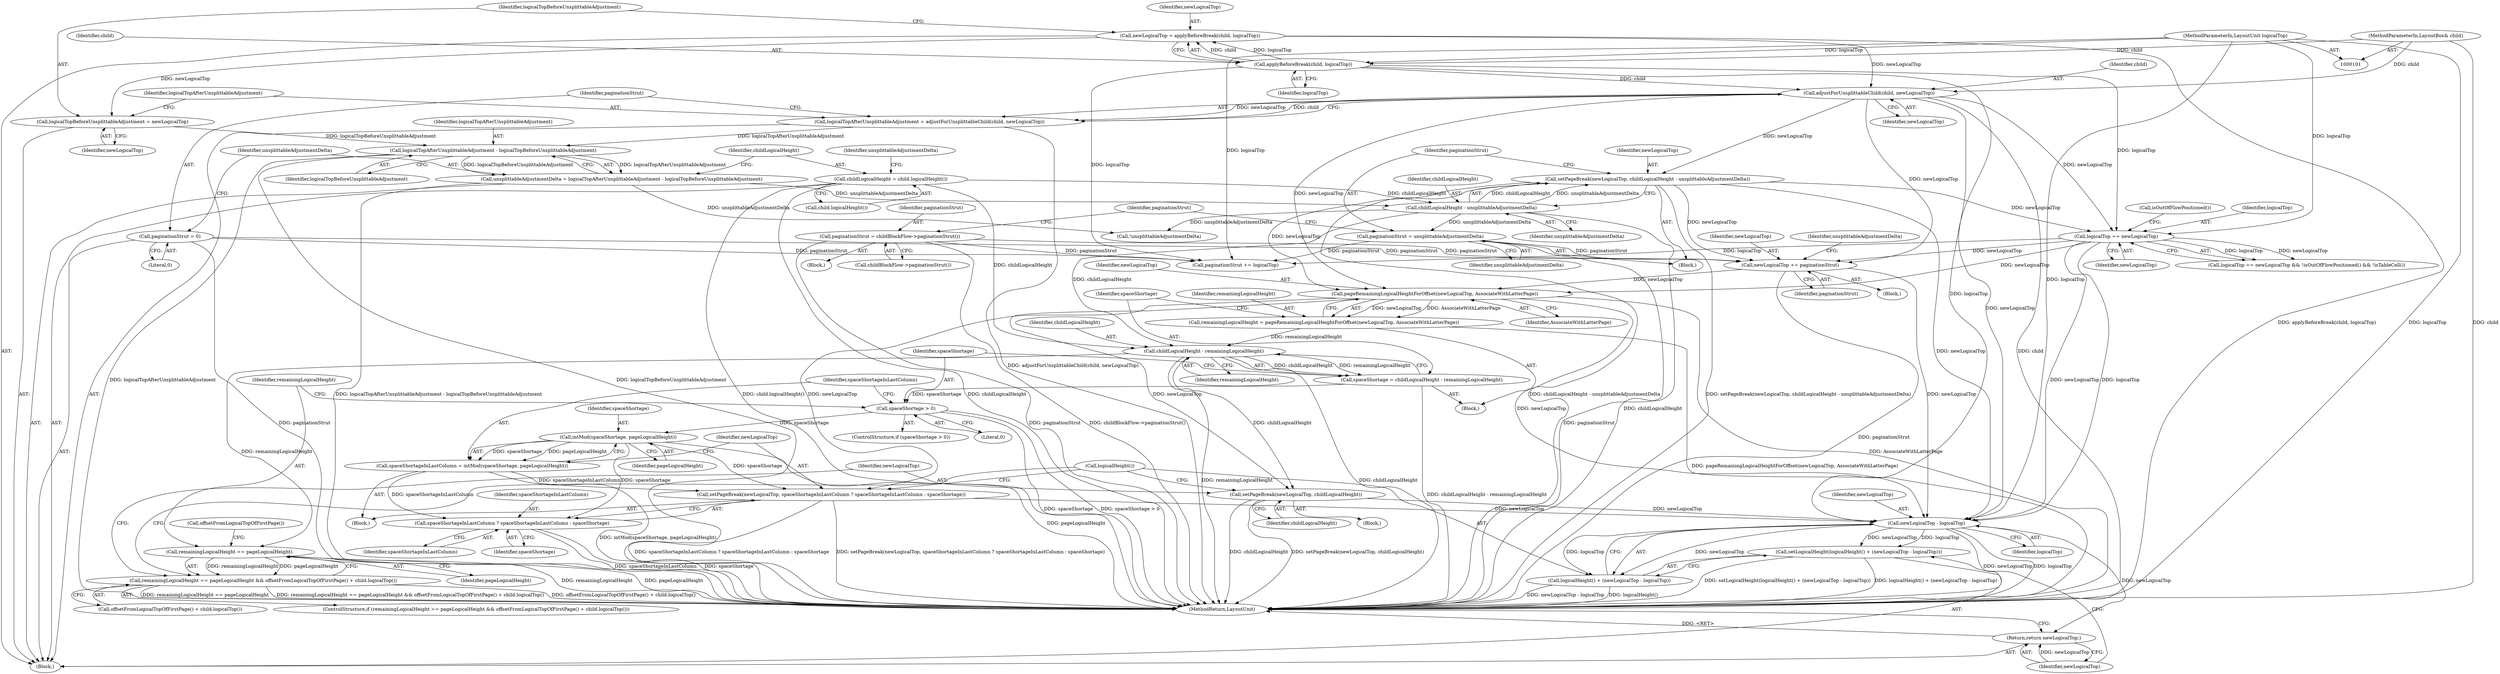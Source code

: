 digraph "1_Chrome_ce70785c73a2b7cf2b34de0d8439ca31929b4743@API" {
"1000210" [label="(Call,pageRemainingLogicalHeightForOffset(newLogicalTop, AssociateWithLatterPage))"];
"1000128" [label="(Call,adjustForUnsplittableChild(child, newLogicalTop))"];
"1000118" [label="(Call,applyBeforeBreak(child, logicalTop))"];
"1000103" [label="(MethodParameterIn,LayoutBox& child)"];
"1000102" [label="(MethodParameterIn,LayoutUnit logicalTop)"];
"1000116" [label="(Call,newLogicalTop = applyBeforeBreak(child, logicalTop))"];
"1000148" [label="(Call,setPageBreak(newLogicalTop, childLogicalHeight - unsplittableAdjustmentDelta))"];
"1000150" [label="(Call,childLogicalHeight - unsplittableAdjustmentDelta)"];
"1000142" [label="(Call,childLogicalHeight = child.logicalHeight())"];
"1000136" [label="(Call,unsplittableAdjustmentDelta = logicalTopAfterUnsplittableAdjustment - logicalTopBeforeUnsplittableAdjustment)"];
"1000138" [label="(Call,logicalTopAfterUnsplittableAdjustment - logicalTopBeforeUnsplittableAdjustment)"];
"1000126" [label="(Call,logicalTopAfterUnsplittableAdjustment = adjustForUnsplittableChild(child, newLogicalTop))"];
"1000122" [label="(Call,logicalTopBeforeUnsplittableAdjustment = newLogicalTop)"];
"1000172" [label="(Call,logicalTop == newLogicalTop)"];
"1000197" [label="(Call,newLogicalTop += paginationStrut)"];
"1000132" [label="(Call,paginationStrut = 0)"];
"1000153" [label="(Call,paginationStrut = unsplittableAdjustmentDelta)"];
"1000162" [label="(Call,paginationStrut = childBlockFlow->paginationStrut())"];
"1000208" [label="(Call,remainingLogicalHeight = pageRemainingLogicalHeightForOffset(newLogicalTop, AssociateWithLatterPage))"];
"1000216" [label="(Call,childLogicalHeight - remainingLogicalHeight)"];
"1000214" [label="(Call,spaceShortage = childLogicalHeight - remainingLogicalHeight)"];
"1000220" [label="(Call,spaceShortage > 0)"];
"1000227" [label="(Call,intMod(spaceShortage, pageLogicalHeight))"];
"1000225" [label="(Call,spaceShortageInLastColumn = intMod(spaceShortage, pageLogicalHeight))"];
"1000230" [label="(Call,setPageBreak(newLogicalTop, spaceShortageInLastColumn ? spaceShortageInLastColumn : spaceShortage))"];
"1000252" [label="(Call,newLogicalTop - logicalTop)"];
"1000249" [label="(Call,setLogicalHeight(logicalHeight() + (newLogicalTop - logicalTop)))"];
"1000250" [label="(Call,logicalHeight() + (newLogicalTop - logicalTop))"];
"1000255" [label="(Return,return newLogicalTop;)"];
"1000232" [label="(Call,spaceShortageInLastColumn ? spaceShortageInLastColumn : spaceShortage)"];
"1000239" [label="(Call,remainingLogicalHeight == pageLogicalHeight)"];
"1000238" [label="(Call,remainingLogicalHeight == pageLogicalHeight && offsetFromLogicalTopOfFirstPage() + child.logicalTop())"];
"1000246" [label="(Call,setPageBreak(newLogicalTop, childLogicalHeight))"];
"1000246" [label="(Call,setPageBreak(newLogicalTop, childLogicalHeight))"];
"1000249" [label="(Call,setLogicalHeight(logicalHeight() + (newLogicalTop - logicalTop)))"];
"1000228" [label="(Identifier,spaceShortage)"];
"1000142" [label="(Call,childLogicalHeight = child.logicalHeight())"];
"1000105" [label="(Block,)"];
"1000140" [label="(Identifier,logicalTopBeforeUnsplittableAdjustment)"];
"1000153" [label="(Call,paginationStrut = unsplittableAdjustmentDelta)"];
"1000103" [label="(MethodParameterIn,LayoutBox& child)"];
"1000235" [label="(Identifier,spaceShortage)"];
"1000123" [label="(Identifier,logicalTopBeforeUnsplittableAdjustment)"];
"1000155" [label="(Identifier,unsplittableAdjustmentDelta)"];
"1000251" [label="(Call,logicalHeight())"];
"1000177" [label="(Call,isOutOfFlowPositioned())"];
"1000150" [label="(Call,childLogicalHeight - unsplittableAdjustmentDelta)"];
"1000216" [label="(Call,childLogicalHeight - remainingLogicalHeight)"];
"1000257" [label="(MethodReturn,LayoutUnit)"];
"1000239" [label="(Call,remainingLogicalHeight == pageLogicalHeight)"];
"1000198" [label="(Identifier,newLogicalTop)"];
"1000241" [label="(Identifier,pageLogicalHeight)"];
"1000212" [label="(Identifier,AssociateWithLatterPage)"];
"1000217" [label="(Identifier,childLogicalHeight)"];
"1000166" [label="(Identifier,paginationStrut)"];
"1000181" [label="(Call,paginationStrut += logicalTop)"];
"1000210" [label="(Call,pageRemainingLogicalHeightForOffset(newLogicalTop, AssociateWithLatterPage))"];
"1000226" [label="(Identifier,spaceShortageInLastColumn)"];
"1000162" [label="(Call,paginationStrut = childBlockFlow->paginationStrut())"];
"1000242" [label="(Call,offsetFromLogicalTopOfFirstPage() + child.logicalTop())"];
"1000163" [label="(Identifier,paginationStrut)"];
"1000118" [label="(Call,applyBeforeBreak(child, logicalTop))"];
"1000129" [label="(Identifier,child)"];
"1000233" [label="(Identifier,spaceShortageInLastColumn)"];
"1000219" [label="(ControlStructure,if (spaceShortage > 0))"];
"1000147" [label="(Block,)"];
"1000232" [label="(Call,spaceShortageInLastColumn ? spaceShortageInLastColumn : spaceShortage)"];
"1000209" [label="(Identifier,remainingLogicalHeight)"];
"1000240" [label="(Identifier,remainingLogicalHeight)"];
"1000222" [label="(Literal,0)"];
"1000229" [label="(Identifier,pageLogicalHeight)"];
"1000252" [label="(Call,newLogicalTop - logicalTop)"];
"1000134" [label="(Literal,0)"];
"1000220" [label="(Call,spaceShortage > 0)"];
"1000128" [label="(Call,adjustForUnsplittableChild(child, newLogicalTop))"];
"1000152" [label="(Identifier,unsplittableAdjustmentDelta)"];
"1000126" [label="(Call,logicalTopAfterUnsplittableAdjustment = adjustForUnsplittableChild(child, newLogicalTop))"];
"1000238" [label="(Call,remainingLogicalHeight == pageLogicalHeight && offsetFromLogicalTopOfFirstPage() + child.logicalTop())"];
"1000199" [label="(Identifier,paginationStrut)"];
"1000132" [label="(Call,paginationStrut = 0)"];
"1000116" [label="(Call,newLogicalTop = applyBeforeBreak(child, logicalTop))"];
"1000214" [label="(Call,spaceShortage = childLogicalHeight - remainingLogicalHeight)"];
"1000137" [label="(Identifier,unsplittableAdjustmentDelta)"];
"1000234" [label="(Identifier,spaceShortageInLastColumn)"];
"1000171" [label="(Call,logicalTop == newLogicalTop && !isOutOfFlowPositioned() && !isTableCell())"];
"1000255" [label="(Return,return newLogicalTop;)"];
"1000256" [label="(Identifier,newLogicalTop)"];
"1000143" [label="(Identifier,childLogicalHeight)"];
"1000250" [label="(Call,logicalHeight() + (newLogicalTop - logicalTop))"];
"1000154" [label="(Identifier,paginationStrut)"];
"1000117" [label="(Identifier,newLogicalTop)"];
"1000119" [label="(Identifier,child)"];
"1000138" [label="(Call,logicalTopAfterUnsplittableAdjustment - logicalTopBeforeUnsplittableAdjustment)"];
"1000237" [label="(ControlStructure,if (remainingLogicalHeight == pageLogicalHeight && offsetFromLogicalTopOfFirstPage() + child.logicalTop()))"];
"1000173" [label="(Identifier,logicalTop)"];
"1000253" [label="(Identifier,newLogicalTop)"];
"1000223" [label="(Block,)"];
"1000151" [label="(Identifier,childLogicalHeight)"];
"1000206" [label="(Block,)"];
"1000164" [label="(Call,childBlockFlow->paginationStrut())"];
"1000254" [label="(Identifier,logicalTop)"];
"1000202" [label="(Identifier,unsplittableAdjustmentDelta)"];
"1000211" [label="(Identifier,newLogicalTop)"];
"1000197" [label="(Call,newLogicalTop += paginationStrut)"];
"1000149" [label="(Identifier,newLogicalTop)"];
"1000122" [label="(Call,logicalTopBeforeUnsplittableAdjustment = newLogicalTop)"];
"1000196" [label="(Block,)"];
"1000102" [label="(MethodParameterIn,LayoutUnit logicalTop)"];
"1000225" [label="(Call,spaceShortageInLastColumn = intMod(spaceShortage, pageLogicalHeight))"];
"1000231" [label="(Identifier,newLogicalTop)"];
"1000248" [label="(Identifier,childLogicalHeight)"];
"1000127" [label="(Identifier,logicalTopAfterUnsplittableAdjustment)"];
"1000148" [label="(Call,setPageBreak(newLogicalTop, childLogicalHeight - unsplittableAdjustmentDelta))"];
"1000146" [label="(Identifier,unsplittableAdjustmentDelta)"];
"1000243" [label="(Call,offsetFromLogicalTopOfFirstPage())"];
"1000124" [label="(Identifier,newLogicalTop)"];
"1000144" [label="(Call,child.logicalHeight())"];
"1000227" [label="(Call,intMod(spaceShortage, pageLogicalHeight))"];
"1000136" [label="(Call,unsplittableAdjustmentDelta = logicalTopAfterUnsplittableAdjustment - logicalTopBeforeUnsplittableAdjustment)"];
"1000161" [label="(Block,)"];
"1000174" [label="(Identifier,newLogicalTop)"];
"1000133" [label="(Identifier,paginationStrut)"];
"1000230" [label="(Call,setPageBreak(newLogicalTop, spaceShortageInLastColumn ? spaceShortageInLastColumn : spaceShortage))"];
"1000221" [label="(Identifier,spaceShortage)"];
"1000201" [label="(Call,!unsplittableAdjustmentDelta)"];
"1000139" [label="(Identifier,logicalTopAfterUnsplittableAdjustment)"];
"1000120" [label="(Identifier,logicalTop)"];
"1000247" [label="(Identifier,newLogicalTop)"];
"1000130" [label="(Identifier,newLogicalTop)"];
"1000245" [label="(Block,)"];
"1000208" [label="(Call,remainingLogicalHeight = pageRemainingLogicalHeightForOffset(newLogicalTop, AssociateWithLatterPage))"];
"1000218" [label="(Identifier,remainingLogicalHeight)"];
"1000172" [label="(Call,logicalTop == newLogicalTop)"];
"1000215" [label="(Identifier,spaceShortage)"];
"1000210" -> "1000208"  [label="AST: "];
"1000210" -> "1000212"  [label="CFG: "];
"1000211" -> "1000210"  [label="AST: "];
"1000212" -> "1000210"  [label="AST: "];
"1000208" -> "1000210"  [label="CFG: "];
"1000210" -> "1000257"  [label="DDG: AssociateWithLatterPage"];
"1000210" -> "1000208"  [label="DDG: newLogicalTop"];
"1000210" -> "1000208"  [label="DDG: AssociateWithLatterPage"];
"1000128" -> "1000210"  [label="DDG: newLogicalTop"];
"1000148" -> "1000210"  [label="DDG: newLogicalTop"];
"1000172" -> "1000210"  [label="DDG: newLogicalTop"];
"1000197" -> "1000210"  [label="DDG: newLogicalTop"];
"1000210" -> "1000230"  [label="DDG: newLogicalTop"];
"1000210" -> "1000246"  [label="DDG: newLogicalTop"];
"1000210" -> "1000252"  [label="DDG: newLogicalTop"];
"1000128" -> "1000126"  [label="AST: "];
"1000128" -> "1000130"  [label="CFG: "];
"1000129" -> "1000128"  [label="AST: "];
"1000130" -> "1000128"  [label="AST: "];
"1000126" -> "1000128"  [label="CFG: "];
"1000128" -> "1000257"  [label="DDG: child"];
"1000128" -> "1000126"  [label="DDG: child"];
"1000128" -> "1000126"  [label="DDG: newLogicalTop"];
"1000118" -> "1000128"  [label="DDG: child"];
"1000103" -> "1000128"  [label="DDG: child"];
"1000116" -> "1000128"  [label="DDG: newLogicalTop"];
"1000128" -> "1000148"  [label="DDG: newLogicalTop"];
"1000128" -> "1000172"  [label="DDG: newLogicalTop"];
"1000128" -> "1000197"  [label="DDG: newLogicalTop"];
"1000128" -> "1000252"  [label="DDG: newLogicalTop"];
"1000118" -> "1000116"  [label="AST: "];
"1000118" -> "1000120"  [label="CFG: "];
"1000119" -> "1000118"  [label="AST: "];
"1000120" -> "1000118"  [label="AST: "];
"1000116" -> "1000118"  [label="CFG: "];
"1000118" -> "1000116"  [label="DDG: child"];
"1000118" -> "1000116"  [label="DDG: logicalTop"];
"1000103" -> "1000118"  [label="DDG: child"];
"1000102" -> "1000118"  [label="DDG: logicalTop"];
"1000118" -> "1000172"  [label="DDG: logicalTop"];
"1000118" -> "1000181"  [label="DDG: logicalTop"];
"1000118" -> "1000252"  [label="DDG: logicalTop"];
"1000103" -> "1000101"  [label="AST: "];
"1000103" -> "1000257"  [label="DDG: child"];
"1000102" -> "1000101"  [label="AST: "];
"1000102" -> "1000257"  [label="DDG: logicalTop"];
"1000102" -> "1000172"  [label="DDG: logicalTop"];
"1000102" -> "1000181"  [label="DDG: logicalTop"];
"1000102" -> "1000252"  [label="DDG: logicalTop"];
"1000116" -> "1000105"  [label="AST: "];
"1000117" -> "1000116"  [label="AST: "];
"1000123" -> "1000116"  [label="CFG: "];
"1000116" -> "1000257"  [label="DDG: applyBeforeBreak(child, logicalTop)"];
"1000116" -> "1000122"  [label="DDG: newLogicalTop"];
"1000148" -> "1000147"  [label="AST: "];
"1000148" -> "1000150"  [label="CFG: "];
"1000149" -> "1000148"  [label="AST: "];
"1000150" -> "1000148"  [label="AST: "];
"1000154" -> "1000148"  [label="CFG: "];
"1000148" -> "1000257"  [label="DDG: setPageBreak(newLogicalTop, childLogicalHeight - unsplittableAdjustmentDelta)"];
"1000148" -> "1000257"  [label="DDG: childLogicalHeight - unsplittableAdjustmentDelta"];
"1000150" -> "1000148"  [label="DDG: childLogicalHeight"];
"1000150" -> "1000148"  [label="DDG: unsplittableAdjustmentDelta"];
"1000148" -> "1000172"  [label="DDG: newLogicalTop"];
"1000148" -> "1000197"  [label="DDG: newLogicalTop"];
"1000148" -> "1000252"  [label="DDG: newLogicalTop"];
"1000150" -> "1000152"  [label="CFG: "];
"1000151" -> "1000150"  [label="AST: "];
"1000152" -> "1000150"  [label="AST: "];
"1000150" -> "1000257"  [label="DDG: childLogicalHeight"];
"1000142" -> "1000150"  [label="DDG: childLogicalHeight"];
"1000136" -> "1000150"  [label="DDG: unsplittableAdjustmentDelta"];
"1000150" -> "1000153"  [label="DDG: unsplittableAdjustmentDelta"];
"1000150" -> "1000201"  [label="DDG: unsplittableAdjustmentDelta"];
"1000150" -> "1000216"  [label="DDG: childLogicalHeight"];
"1000142" -> "1000105"  [label="AST: "];
"1000142" -> "1000144"  [label="CFG: "];
"1000143" -> "1000142"  [label="AST: "];
"1000144" -> "1000142"  [label="AST: "];
"1000146" -> "1000142"  [label="CFG: "];
"1000142" -> "1000257"  [label="DDG: child.logicalHeight()"];
"1000142" -> "1000257"  [label="DDG: childLogicalHeight"];
"1000142" -> "1000216"  [label="DDG: childLogicalHeight"];
"1000136" -> "1000105"  [label="AST: "];
"1000136" -> "1000138"  [label="CFG: "];
"1000137" -> "1000136"  [label="AST: "];
"1000138" -> "1000136"  [label="AST: "];
"1000143" -> "1000136"  [label="CFG: "];
"1000136" -> "1000257"  [label="DDG: logicalTopAfterUnsplittableAdjustment - logicalTopBeforeUnsplittableAdjustment"];
"1000138" -> "1000136"  [label="DDG: logicalTopAfterUnsplittableAdjustment"];
"1000138" -> "1000136"  [label="DDG: logicalTopBeforeUnsplittableAdjustment"];
"1000136" -> "1000201"  [label="DDG: unsplittableAdjustmentDelta"];
"1000138" -> "1000140"  [label="CFG: "];
"1000139" -> "1000138"  [label="AST: "];
"1000140" -> "1000138"  [label="AST: "];
"1000138" -> "1000257"  [label="DDG: logicalTopBeforeUnsplittableAdjustment"];
"1000138" -> "1000257"  [label="DDG: logicalTopAfterUnsplittableAdjustment"];
"1000126" -> "1000138"  [label="DDG: logicalTopAfterUnsplittableAdjustment"];
"1000122" -> "1000138"  [label="DDG: logicalTopBeforeUnsplittableAdjustment"];
"1000126" -> "1000105"  [label="AST: "];
"1000127" -> "1000126"  [label="AST: "];
"1000133" -> "1000126"  [label="CFG: "];
"1000126" -> "1000257"  [label="DDG: adjustForUnsplittableChild(child, newLogicalTop)"];
"1000122" -> "1000105"  [label="AST: "];
"1000122" -> "1000124"  [label="CFG: "];
"1000123" -> "1000122"  [label="AST: "];
"1000124" -> "1000122"  [label="AST: "];
"1000127" -> "1000122"  [label="CFG: "];
"1000172" -> "1000171"  [label="AST: "];
"1000172" -> "1000174"  [label="CFG: "];
"1000173" -> "1000172"  [label="AST: "];
"1000174" -> "1000172"  [label="AST: "];
"1000177" -> "1000172"  [label="CFG: "];
"1000171" -> "1000172"  [label="CFG: "];
"1000172" -> "1000171"  [label="DDG: logicalTop"];
"1000172" -> "1000171"  [label="DDG: newLogicalTop"];
"1000172" -> "1000181"  [label="DDG: logicalTop"];
"1000172" -> "1000197"  [label="DDG: newLogicalTop"];
"1000172" -> "1000252"  [label="DDG: newLogicalTop"];
"1000172" -> "1000252"  [label="DDG: logicalTop"];
"1000197" -> "1000196"  [label="AST: "];
"1000197" -> "1000199"  [label="CFG: "];
"1000198" -> "1000197"  [label="AST: "];
"1000199" -> "1000197"  [label="AST: "];
"1000202" -> "1000197"  [label="CFG: "];
"1000197" -> "1000257"  [label="DDG: paginationStrut"];
"1000132" -> "1000197"  [label="DDG: paginationStrut"];
"1000153" -> "1000197"  [label="DDG: paginationStrut"];
"1000162" -> "1000197"  [label="DDG: paginationStrut"];
"1000197" -> "1000252"  [label="DDG: newLogicalTop"];
"1000132" -> "1000105"  [label="AST: "];
"1000132" -> "1000134"  [label="CFG: "];
"1000133" -> "1000132"  [label="AST: "];
"1000134" -> "1000132"  [label="AST: "];
"1000137" -> "1000132"  [label="CFG: "];
"1000132" -> "1000257"  [label="DDG: paginationStrut"];
"1000132" -> "1000181"  [label="DDG: paginationStrut"];
"1000153" -> "1000147"  [label="AST: "];
"1000153" -> "1000155"  [label="CFG: "];
"1000154" -> "1000153"  [label="AST: "];
"1000155" -> "1000153"  [label="AST: "];
"1000166" -> "1000153"  [label="CFG: "];
"1000153" -> "1000257"  [label="DDG: paginationStrut"];
"1000153" -> "1000181"  [label="DDG: paginationStrut"];
"1000162" -> "1000161"  [label="AST: "];
"1000162" -> "1000164"  [label="CFG: "];
"1000163" -> "1000162"  [label="AST: "];
"1000164" -> "1000162"  [label="AST: "];
"1000166" -> "1000162"  [label="CFG: "];
"1000162" -> "1000257"  [label="DDG: childBlockFlow->paginationStrut()"];
"1000162" -> "1000257"  [label="DDG: paginationStrut"];
"1000162" -> "1000181"  [label="DDG: paginationStrut"];
"1000208" -> "1000206"  [label="AST: "];
"1000209" -> "1000208"  [label="AST: "];
"1000215" -> "1000208"  [label="CFG: "];
"1000208" -> "1000257"  [label="DDG: pageRemainingLogicalHeightForOffset(newLogicalTop, AssociateWithLatterPage)"];
"1000208" -> "1000216"  [label="DDG: remainingLogicalHeight"];
"1000216" -> "1000214"  [label="AST: "];
"1000216" -> "1000218"  [label="CFG: "];
"1000217" -> "1000216"  [label="AST: "];
"1000218" -> "1000216"  [label="AST: "];
"1000214" -> "1000216"  [label="CFG: "];
"1000216" -> "1000257"  [label="DDG: remainingLogicalHeight"];
"1000216" -> "1000257"  [label="DDG: childLogicalHeight"];
"1000216" -> "1000214"  [label="DDG: childLogicalHeight"];
"1000216" -> "1000214"  [label="DDG: remainingLogicalHeight"];
"1000216" -> "1000239"  [label="DDG: remainingLogicalHeight"];
"1000216" -> "1000246"  [label="DDG: childLogicalHeight"];
"1000214" -> "1000206"  [label="AST: "];
"1000215" -> "1000214"  [label="AST: "];
"1000221" -> "1000214"  [label="CFG: "];
"1000214" -> "1000257"  [label="DDG: childLogicalHeight - remainingLogicalHeight"];
"1000214" -> "1000220"  [label="DDG: spaceShortage"];
"1000220" -> "1000219"  [label="AST: "];
"1000220" -> "1000222"  [label="CFG: "];
"1000221" -> "1000220"  [label="AST: "];
"1000222" -> "1000220"  [label="AST: "];
"1000226" -> "1000220"  [label="CFG: "];
"1000240" -> "1000220"  [label="CFG: "];
"1000220" -> "1000257"  [label="DDG: spaceShortage"];
"1000220" -> "1000257"  [label="DDG: spaceShortage > 0"];
"1000220" -> "1000227"  [label="DDG: spaceShortage"];
"1000227" -> "1000225"  [label="AST: "];
"1000227" -> "1000229"  [label="CFG: "];
"1000228" -> "1000227"  [label="AST: "];
"1000229" -> "1000227"  [label="AST: "];
"1000225" -> "1000227"  [label="CFG: "];
"1000227" -> "1000257"  [label="DDG: pageLogicalHeight"];
"1000227" -> "1000225"  [label="DDG: spaceShortage"];
"1000227" -> "1000225"  [label="DDG: pageLogicalHeight"];
"1000227" -> "1000230"  [label="DDG: spaceShortage"];
"1000227" -> "1000232"  [label="DDG: spaceShortage"];
"1000225" -> "1000223"  [label="AST: "];
"1000226" -> "1000225"  [label="AST: "];
"1000231" -> "1000225"  [label="CFG: "];
"1000225" -> "1000257"  [label="DDG: intMod(spaceShortage, pageLogicalHeight)"];
"1000225" -> "1000230"  [label="DDG: spaceShortageInLastColumn"];
"1000225" -> "1000232"  [label="DDG: spaceShortageInLastColumn"];
"1000230" -> "1000223"  [label="AST: "];
"1000230" -> "1000232"  [label="CFG: "];
"1000231" -> "1000230"  [label="AST: "];
"1000232" -> "1000230"  [label="AST: "];
"1000251" -> "1000230"  [label="CFG: "];
"1000230" -> "1000257"  [label="DDG: spaceShortageInLastColumn ? spaceShortageInLastColumn : spaceShortage"];
"1000230" -> "1000257"  [label="DDG: setPageBreak(newLogicalTop, spaceShortageInLastColumn ? spaceShortageInLastColumn : spaceShortage)"];
"1000230" -> "1000252"  [label="DDG: newLogicalTop"];
"1000252" -> "1000250"  [label="AST: "];
"1000252" -> "1000254"  [label="CFG: "];
"1000253" -> "1000252"  [label="AST: "];
"1000254" -> "1000252"  [label="AST: "];
"1000250" -> "1000252"  [label="CFG: "];
"1000252" -> "1000257"  [label="DDG: newLogicalTop"];
"1000252" -> "1000257"  [label="DDG: logicalTop"];
"1000252" -> "1000249"  [label="DDG: newLogicalTop"];
"1000252" -> "1000249"  [label="DDG: logicalTop"];
"1000252" -> "1000250"  [label="DDG: newLogicalTop"];
"1000252" -> "1000250"  [label="DDG: logicalTop"];
"1000246" -> "1000252"  [label="DDG: newLogicalTop"];
"1000252" -> "1000255"  [label="DDG: newLogicalTop"];
"1000249" -> "1000105"  [label="AST: "];
"1000249" -> "1000250"  [label="CFG: "];
"1000250" -> "1000249"  [label="AST: "];
"1000256" -> "1000249"  [label="CFG: "];
"1000249" -> "1000257"  [label="DDG: logicalHeight() + (newLogicalTop - logicalTop)"];
"1000249" -> "1000257"  [label="DDG: setLogicalHeight(logicalHeight() + (newLogicalTop - logicalTop))"];
"1000251" -> "1000250"  [label="AST: "];
"1000250" -> "1000257"  [label="DDG: logicalHeight()"];
"1000250" -> "1000257"  [label="DDG: newLogicalTop - logicalTop"];
"1000255" -> "1000105"  [label="AST: "];
"1000255" -> "1000256"  [label="CFG: "];
"1000256" -> "1000255"  [label="AST: "];
"1000257" -> "1000255"  [label="CFG: "];
"1000255" -> "1000257"  [label="DDG: <RET>"];
"1000256" -> "1000255"  [label="DDG: newLogicalTop"];
"1000232" -> "1000234"  [label="CFG: "];
"1000232" -> "1000235"  [label="CFG: "];
"1000233" -> "1000232"  [label="AST: "];
"1000234" -> "1000232"  [label="AST: "];
"1000235" -> "1000232"  [label="AST: "];
"1000232" -> "1000257"  [label="DDG: spaceShortageInLastColumn"];
"1000232" -> "1000257"  [label="DDG: spaceShortage"];
"1000239" -> "1000238"  [label="AST: "];
"1000239" -> "1000241"  [label="CFG: "];
"1000240" -> "1000239"  [label="AST: "];
"1000241" -> "1000239"  [label="AST: "];
"1000243" -> "1000239"  [label="CFG: "];
"1000238" -> "1000239"  [label="CFG: "];
"1000239" -> "1000257"  [label="DDG: remainingLogicalHeight"];
"1000239" -> "1000257"  [label="DDG: pageLogicalHeight"];
"1000239" -> "1000238"  [label="DDG: remainingLogicalHeight"];
"1000239" -> "1000238"  [label="DDG: pageLogicalHeight"];
"1000238" -> "1000237"  [label="AST: "];
"1000238" -> "1000242"  [label="CFG: "];
"1000242" -> "1000238"  [label="AST: "];
"1000247" -> "1000238"  [label="CFG: "];
"1000251" -> "1000238"  [label="CFG: "];
"1000238" -> "1000257"  [label="DDG: remainingLogicalHeight == pageLogicalHeight"];
"1000238" -> "1000257"  [label="DDG: remainingLogicalHeight == pageLogicalHeight && offsetFromLogicalTopOfFirstPage() + child.logicalTop()"];
"1000238" -> "1000257"  [label="DDG: offsetFromLogicalTopOfFirstPage() + child.logicalTop()"];
"1000246" -> "1000245"  [label="AST: "];
"1000246" -> "1000248"  [label="CFG: "];
"1000247" -> "1000246"  [label="AST: "];
"1000248" -> "1000246"  [label="AST: "];
"1000251" -> "1000246"  [label="CFG: "];
"1000246" -> "1000257"  [label="DDG: childLogicalHeight"];
"1000246" -> "1000257"  [label="DDG: setPageBreak(newLogicalTop, childLogicalHeight)"];
}
